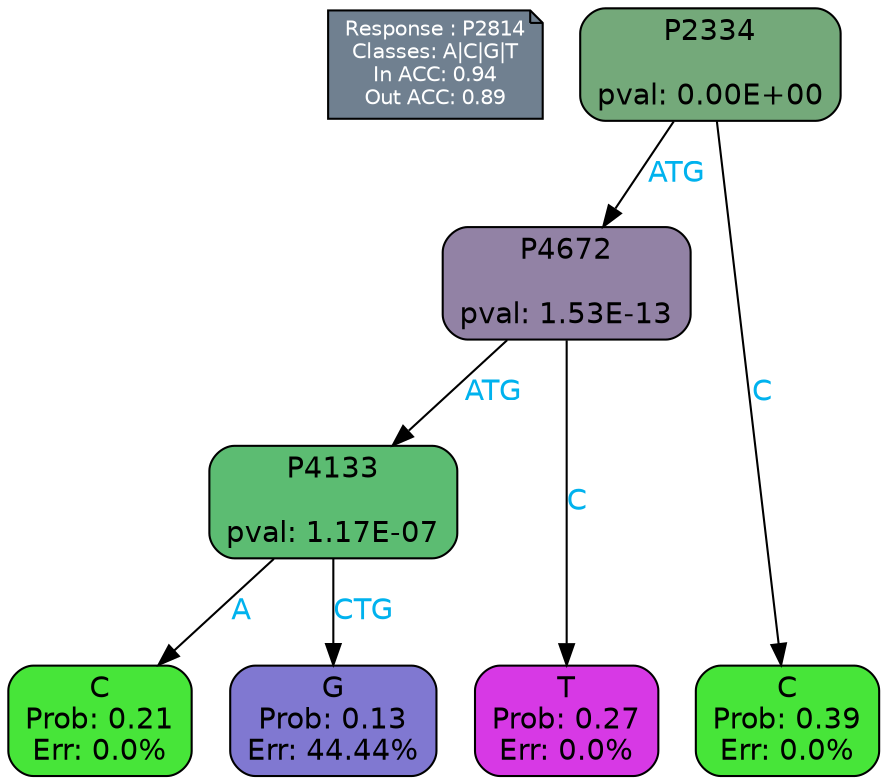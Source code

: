 digraph Tree {
node [shape=box, style="filled, rounded", color="black", fontname=helvetica] ;
graph [ranksep=equally, splines=polylines, bgcolor=transparent, dpi=600] ;
edge [fontname=helvetica] ;
LEGEND [label="Response : P2814
Classes: A|C|G|T
In ACC: 0.94
Out ACC: 0.89
",shape=note,align=left,style=filled,fillcolor="slategray",fontcolor="white",fontsize=10];1 [label="P2334

pval: 0.00E+00", fillcolor="#74a97a"] ;
2 [label="P4672

pval: 1.53E-13", fillcolor="#9282a5"] ;
3 [label="P4133

pval: 1.17E-07", fillcolor="#5cbc72"] ;
4 [label="C
Prob: 0.21
Err: 0.0%", fillcolor="#47e539"] ;
5 [label="G
Prob: 0.13
Err: 44.44%", fillcolor="#8078d1"] ;
6 [label="T
Prob: 0.27
Err: 0.0%", fillcolor="#d739e5"] ;
7 [label="C
Prob: 0.39
Err: 0.0%", fillcolor="#47e539"] ;
1 -> 2 [label="ATG",fontcolor=deepskyblue2] ;
1 -> 7 [label="C",fontcolor=deepskyblue2] ;
2 -> 3 [label="ATG",fontcolor=deepskyblue2] ;
2 -> 6 [label="C",fontcolor=deepskyblue2] ;
3 -> 4 [label="A",fontcolor=deepskyblue2] ;
3 -> 5 [label="CTG",fontcolor=deepskyblue2] ;
{rank = same; 4;5;6;7;}{rank = same; LEGEND;1;}}